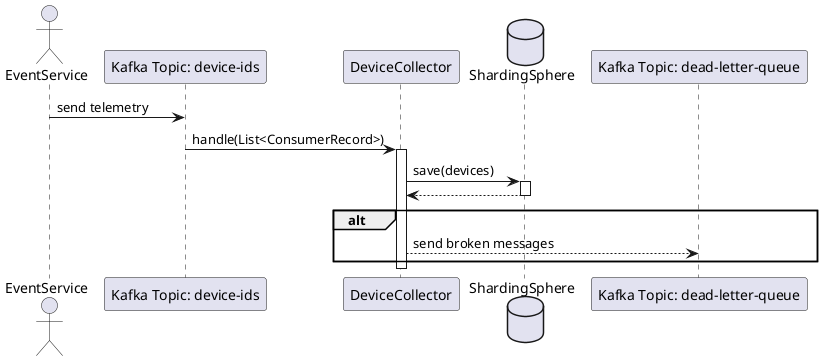 @startuml

actor EventService
participant "Kafka Topic: device-ids" as KDI
participant DeviceCollector
database ShardingSphere
participant "Kafka Topic: dead-letter-queue" as DLT

EventService -> KDI: send telemetry
KDI -> DeviceCollector: handle(List<ConsumerRecord>)
activate DeviceCollector
DeviceCollector -> ShardingSphere: save(devices)
activate ShardingSphere
ShardingSphere --> DeviceCollector
deactivate ShardingSphere
alt
DeviceCollector --> DLT: send broken messages
end
deactivate DeviceCollector
@enduml